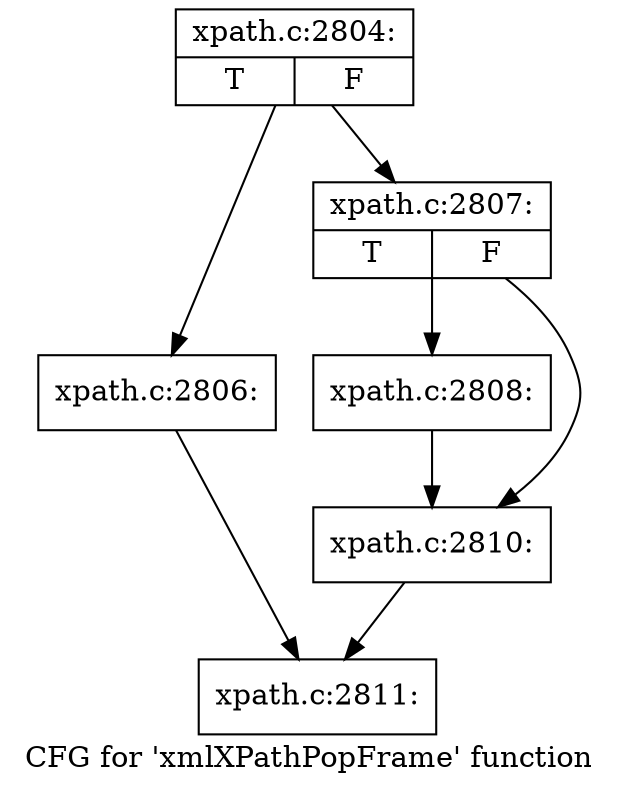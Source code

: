 digraph "CFG for 'xmlXPathPopFrame' function" {
	label="CFG for 'xmlXPathPopFrame' function";

	Node0x5063ef0 [shape=record,label="{xpath.c:2804:|{<s0>T|<s1>F}}"];
	Node0x5063ef0 -> Node0x504c9f0;
	Node0x5063ef0 -> Node0x504ca40;
	Node0x504c9f0 [shape=record,label="{xpath.c:2806:}"];
	Node0x504c9f0 -> Node0x5064960;
	Node0x504ca40 [shape=record,label="{xpath.c:2807:|{<s0>T|<s1>F}}"];
	Node0x504ca40 -> Node0x5064be0;
	Node0x504ca40 -> Node0x5064c30;
	Node0x5064be0 [shape=record,label="{xpath.c:2808:}"];
	Node0x5064be0 -> Node0x5064c30;
	Node0x5064c30 [shape=record,label="{xpath.c:2810:}"];
	Node0x5064c30 -> Node0x5064960;
	Node0x5064960 [shape=record,label="{xpath.c:2811:}"];
}
